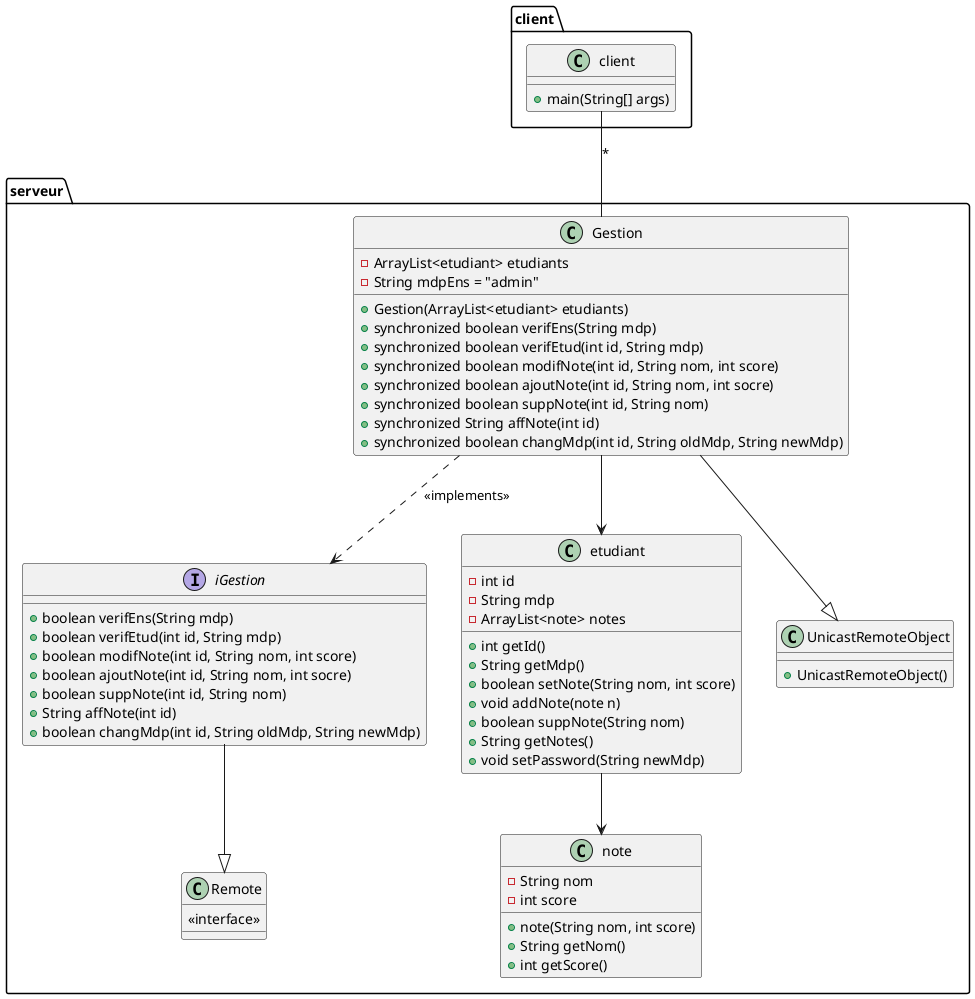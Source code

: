 @startuml graphDiagram

package serveur {
    class Gestion {
        - ArrayList<etudiant> etudiants
        - String mdpEns = "admin"
        + Gestion(ArrayList<etudiant> etudiants)
        + synchronized boolean verifEns(String mdp)
        + synchronized boolean verifEtud(int id, String mdp)
        + synchronized boolean modifNote(int id, String nom, int score)
        + synchronized boolean ajoutNote(int id, String nom, int socre)
        + synchronized boolean suppNote(int id, String nom)
        + synchronized String affNote(int id)
        + synchronized boolean changMdp(int id, String oldMdp, String newMdp)
    }

    interface iGestion {
        + boolean verifEns(String mdp)
        + boolean verifEtud(int id, String mdp)
        + boolean modifNote(int id, String nom, int score)
        + boolean ajoutNote(int id, String nom, int socre)
        + boolean suppNote(int id, String nom)
        + String affNote(int id)
        + boolean changMdp(int id, String oldMdp, String newMdp)
    }

    class etudiant {
        - int id
        - String mdp
        - ArrayList<note> notes
        + int getId()
        + String getMdp()
        + boolean setNote(String nom, int score)
        + void addNote(note n)
        + boolean suppNote(String nom)
        + String getNotes()
        + void setPassword(String newMdp)
    }

    class note {
        - String nom
        - int score
        + note(String nom, int score)
        + String getNom()
        + int getScore()
    }

    class Remote {
        <<interface>>
    }

    class UnicastRemoteObject {
        + UnicastRemoteObject()
    }

    Gestion ..> iGestion : <<implements>>
    Gestion --> etudiant
    etudiant --> note
    Gestion --|> UnicastRemoteObject
    iGestion --|> Remote
}

package client {
    class client {
        + main(String[] args)
    }
    client -- serveur.Gestion : *
}

@enduml